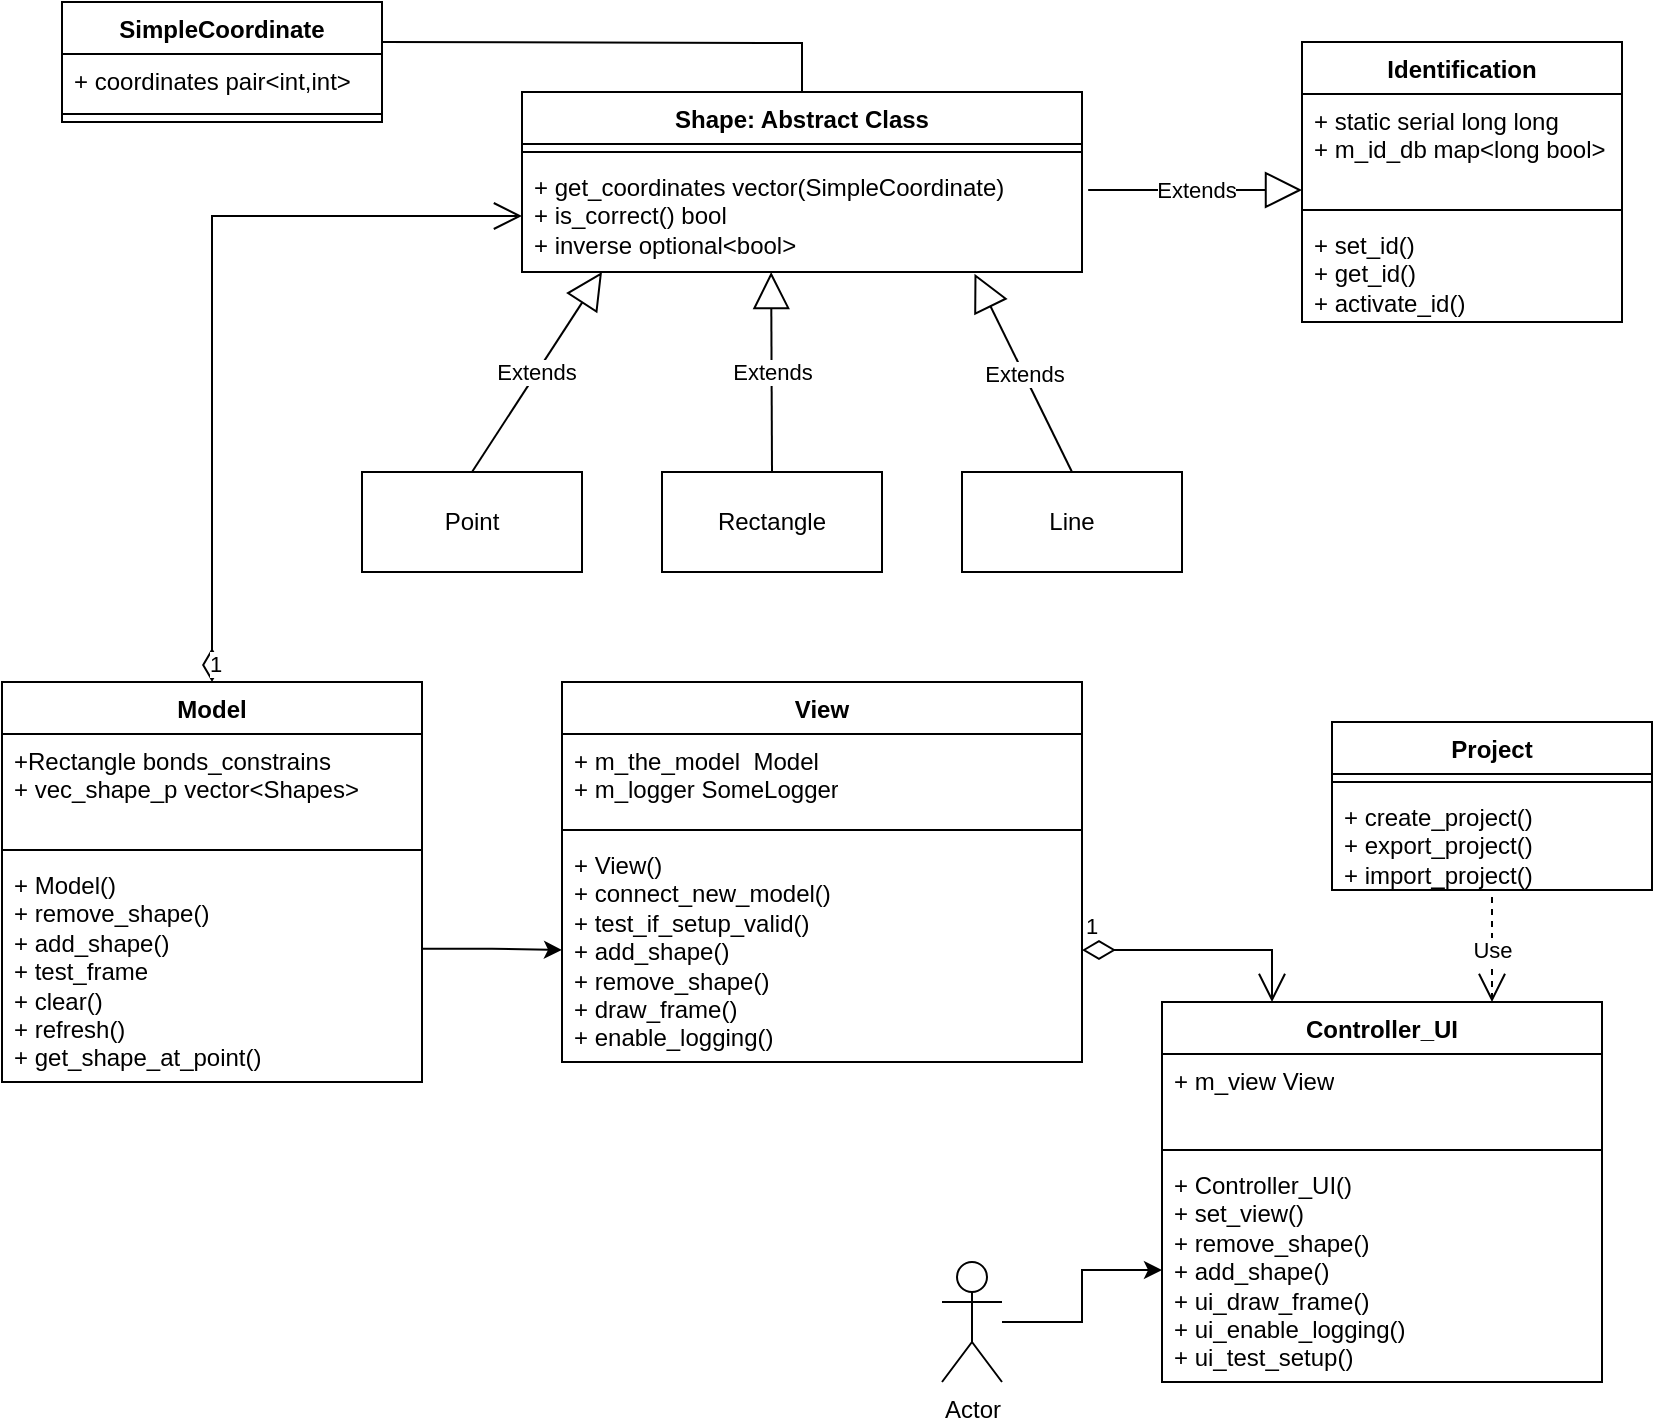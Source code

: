 <mxfile version="22.1.5" type="device">
  <diagram name="Page-1" id="hJ4XymtMoS31L6clFTUv">
    <mxGraphModel dx="1195" dy="755" grid="1" gridSize="10" guides="1" tooltips="1" connect="1" arrows="1" fold="1" page="1" pageScale="1" pageWidth="850" pageHeight="1100" math="0" shadow="0">
      <root>
        <mxCell id="0" />
        <mxCell id="1" parent="0" />
        <mxCell id="kt2gjoXLlXRr6aiwXOc8-6" value="SimpleCoordinate" style="swimlane;fontStyle=1;align=center;verticalAlign=top;childLayout=stackLayout;horizontal=1;startSize=26;horizontalStack=0;resizeParent=1;resizeParentMax=0;resizeLast=0;collapsible=1;marginBottom=0;whiteSpace=wrap;html=1;" vertex="1" parent="1">
          <mxGeometry x="40" y="20" width="160" height="60" as="geometry" />
        </mxCell>
        <mxCell id="kt2gjoXLlXRr6aiwXOc8-7" value="+ coordinates pair&amp;lt;int,int&amp;gt;" style="text;strokeColor=none;fillColor=none;align=left;verticalAlign=top;spacingLeft=4;spacingRight=4;overflow=hidden;rotatable=0;points=[[0,0.5],[1,0.5]];portConstraint=eastwest;whiteSpace=wrap;html=1;" vertex="1" parent="kt2gjoXLlXRr6aiwXOc8-6">
          <mxGeometry y="26" width="160" height="26" as="geometry" />
        </mxCell>
        <mxCell id="kt2gjoXLlXRr6aiwXOc8-8" value="" style="line;strokeWidth=1;fillColor=none;align=left;verticalAlign=middle;spacingTop=-1;spacingLeft=3;spacingRight=3;rotatable=0;labelPosition=right;points=[];portConstraint=eastwest;strokeColor=inherit;" vertex="1" parent="kt2gjoXLlXRr6aiwXOc8-6">
          <mxGeometry y="52" width="160" height="8" as="geometry" />
        </mxCell>
        <mxCell id="kt2gjoXLlXRr6aiwXOc8-10" value="Identification" style="swimlane;fontStyle=1;align=center;verticalAlign=top;childLayout=stackLayout;horizontal=1;startSize=26;horizontalStack=0;resizeParent=1;resizeParentMax=0;resizeLast=0;collapsible=1;marginBottom=0;whiteSpace=wrap;html=1;" vertex="1" parent="1">
          <mxGeometry x="660" y="40" width="160" height="140" as="geometry" />
        </mxCell>
        <mxCell id="kt2gjoXLlXRr6aiwXOc8-11" value="+ static serial long long&lt;br&gt;+ m_id_db map&amp;lt;long bool&amp;gt;" style="text;strokeColor=none;fillColor=none;align=left;verticalAlign=top;spacingLeft=4;spacingRight=4;overflow=hidden;rotatable=0;points=[[0,0.5],[1,0.5]];portConstraint=eastwest;whiteSpace=wrap;html=1;" vertex="1" parent="kt2gjoXLlXRr6aiwXOc8-10">
          <mxGeometry y="26" width="160" height="54" as="geometry" />
        </mxCell>
        <mxCell id="kt2gjoXLlXRr6aiwXOc8-12" value="" style="line;strokeWidth=1;fillColor=none;align=left;verticalAlign=middle;spacingTop=-1;spacingLeft=3;spacingRight=3;rotatable=0;labelPosition=right;points=[];portConstraint=eastwest;strokeColor=inherit;" vertex="1" parent="kt2gjoXLlXRr6aiwXOc8-10">
          <mxGeometry y="80" width="160" height="8" as="geometry" />
        </mxCell>
        <mxCell id="kt2gjoXLlXRr6aiwXOc8-13" value="+ set_id()&lt;br&gt;+ get_id()&lt;br&gt;+ activate_id()" style="text;strokeColor=none;fillColor=none;align=left;verticalAlign=top;spacingLeft=4;spacingRight=4;overflow=hidden;rotatable=0;points=[[0,0.5],[1,0.5]];portConstraint=eastwest;whiteSpace=wrap;html=1;" vertex="1" parent="kt2gjoXLlXRr6aiwXOc8-10">
          <mxGeometry y="88" width="160" height="52" as="geometry" />
        </mxCell>
        <mxCell id="kt2gjoXLlXRr6aiwXOc8-14" value="Shape: Abstract Class" style="swimlane;fontStyle=1;align=center;verticalAlign=top;childLayout=stackLayout;horizontal=1;startSize=26;horizontalStack=0;resizeParent=1;resizeParentMax=0;resizeLast=0;collapsible=1;marginBottom=0;whiteSpace=wrap;html=1;" vertex="1" parent="1">
          <mxGeometry x="270" y="65" width="280" height="90" as="geometry" />
        </mxCell>
        <mxCell id="kt2gjoXLlXRr6aiwXOc8-16" value="" style="line;strokeWidth=1;fillColor=none;align=left;verticalAlign=middle;spacingTop=-1;spacingLeft=3;spacingRight=3;rotatable=0;labelPosition=right;points=[];portConstraint=eastwest;strokeColor=inherit;" vertex="1" parent="kt2gjoXLlXRr6aiwXOc8-14">
          <mxGeometry y="26" width="280" height="8" as="geometry" />
        </mxCell>
        <mxCell id="kt2gjoXLlXRr6aiwXOc8-17" value="+ get_coordinates vector(SimpleCoordinate)&lt;br&gt;+ is_correct() bool&lt;br&gt;+ inverse optional&amp;lt;bool&amp;gt;" style="text;strokeColor=none;fillColor=none;align=left;verticalAlign=top;spacingLeft=4;spacingRight=4;overflow=hidden;rotatable=0;points=[[0,0.5],[1,0.5]];portConstraint=eastwest;whiteSpace=wrap;html=1;" vertex="1" parent="kt2gjoXLlXRr6aiwXOc8-14">
          <mxGeometry y="34" width="280" height="56" as="geometry" />
        </mxCell>
        <mxCell id="kt2gjoXLlXRr6aiwXOc8-18" value="Point" style="html=1;whiteSpace=wrap;" vertex="1" parent="1">
          <mxGeometry x="190" y="255" width="110" height="50" as="geometry" />
        </mxCell>
        <mxCell id="kt2gjoXLlXRr6aiwXOc8-19" value="Rectangle" style="html=1;whiteSpace=wrap;" vertex="1" parent="1">
          <mxGeometry x="340" y="255" width="110" height="50" as="geometry" />
        </mxCell>
        <mxCell id="kt2gjoXLlXRr6aiwXOc8-20" value="Line" style="html=1;whiteSpace=wrap;" vertex="1" parent="1">
          <mxGeometry x="490" y="255" width="110" height="50" as="geometry" />
        </mxCell>
        <mxCell id="kt2gjoXLlXRr6aiwXOc8-27" value="Extends" style="endArrow=block;endSize=16;endFill=0;html=1;rounded=0;entryX=0.5;entryY=1.071;entryDx=0;entryDy=0;entryPerimeter=0;exitX=0.5;exitY=0;exitDx=0;exitDy=0;" edge="1" parent="1" source="kt2gjoXLlXRr6aiwXOc8-19">
          <mxGeometry width="160" relative="1" as="geometry">
            <mxPoint x="394.58" y="285" as="sourcePoint" />
            <mxPoint x="394.58" y="154.996" as="targetPoint" />
          </mxGeometry>
        </mxCell>
        <mxCell id="kt2gjoXLlXRr6aiwXOc8-28" value="Extends" style="endArrow=block;endSize=16;endFill=0;html=1;rounded=0;entryX=0.5;entryY=1.071;entryDx=0;entryDy=0;entryPerimeter=0;exitX=0.5;exitY=0;exitDx=0;exitDy=0;" edge="1" parent="1" source="kt2gjoXLlXRr6aiwXOc8-18">
          <mxGeometry width="160" relative="1" as="geometry">
            <mxPoint x="240" y="215" as="sourcePoint" />
            <mxPoint x="310" y="154.996" as="targetPoint" />
          </mxGeometry>
        </mxCell>
        <mxCell id="kt2gjoXLlXRr6aiwXOc8-29" value="Extends" style="endArrow=block;endSize=16;endFill=0;html=1;rounded=0;entryX=0.808;entryY=1.015;entryDx=0;entryDy=0;exitX=0.5;exitY=0;exitDx=0;exitDy=0;entryPerimeter=0;" edge="1" parent="1" source="kt2gjoXLlXRr6aiwXOc8-20" target="kt2gjoXLlXRr6aiwXOc8-17">
          <mxGeometry width="160" relative="1" as="geometry">
            <mxPoint x="420" y="255" as="sourcePoint" />
            <mxPoint x="485" y="154.996" as="targetPoint" />
          </mxGeometry>
        </mxCell>
        <mxCell id="kt2gjoXLlXRr6aiwXOc8-30" value="Extends" style="endArrow=block;endSize=16;endFill=0;html=1;rounded=0;exitX=1.011;exitY=0.268;exitDx=0;exitDy=0;exitPerimeter=0;" edge="1" parent="1" source="kt2gjoXLlXRr6aiwXOc8-17">
          <mxGeometry width="160" relative="1" as="geometry">
            <mxPoint x="635" y="65" as="sourcePoint" />
            <mxPoint x="660" y="114" as="targetPoint" />
          </mxGeometry>
        </mxCell>
        <mxCell id="kt2gjoXLlXRr6aiwXOc8-31" value="Model" style="swimlane;fontStyle=1;align=center;verticalAlign=top;childLayout=stackLayout;horizontal=1;startSize=26;horizontalStack=0;resizeParent=1;resizeParentMax=0;resizeLast=0;collapsible=1;marginBottom=0;whiteSpace=wrap;html=1;" vertex="1" parent="1">
          <mxGeometry x="10" y="360" width="210" height="200" as="geometry" />
        </mxCell>
        <mxCell id="kt2gjoXLlXRr6aiwXOc8-32" value="+Rectangle bonds_constrains&lt;br&gt;+ vec_shape_p vector&amp;lt;Shapes&amp;gt;" style="text;strokeColor=none;fillColor=none;align=left;verticalAlign=top;spacingLeft=4;spacingRight=4;overflow=hidden;rotatable=0;points=[[0,0.5],[1,0.5]];portConstraint=eastwest;whiteSpace=wrap;html=1;" vertex="1" parent="kt2gjoXLlXRr6aiwXOc8-31">
          <mxGeometry y="26" width="210" height="54" as="geometry" />
        </mxCell>
        <mxCell id="kt2gjoXLlXRr6aiwXOc8-33" value="" style="line;strokeWidth=1;fillColor=none;align=left;verticalAlign=middle;spacingTop=-1;spacingLeft=3;spacingRight=3;rotatable=0;labelPosition=right;points=[];portConstraint=eastwest;strokeColor=inherit;" vertex="1" parent="kt2gjoXLlXRr6aiwXOc8-31">
          <mxGeometry y="80" width="210" height="8" as="geometry" />
        </mxCell>
        <mxCell id="kt2gjoXLlXRr6aiwXOc8-34" value="+ Model()&lt;br&gt;+ remove_shape()&lt;br&gt;+ add_shape()&lt;br&gt;+ test_frame&lt;br&gt;+ clear()&lt;br&gt;+ refresh()&lt;br&gt;+ get_shape_at_point()" style="text;strokeColor=none;fillColor=none;align=left;verticalAlign=top;spacingLeft=4;spacingRight=4;overflow=hidden;rotatable=0;points=[[0,0.5],[1,0.5]];portConstraint=eastwest;whiteSpace=wrap;html=1;" vertex="1" parent="kt2gjoXLlXRr6aiwXOc8-31">
          <mxGeometry y="88" width="210" height="112" as="geometry" />
        </mxCell>
        <mxCell id="kt2gjoXLlXRr6aiwXOc8-35" value="View" style="swimlane;fontStyle=1;align=center;verticalAlign=top;childLayout=stackLayout;horizontal=1;startSize=26;horizontalStack=0;resizeParent=1;resizeParentMax=0;resizeLast=0;collapsible=1;marginBottom=0;whiteSpace=wrap;html=1;" vertex="1" parent="1">
          <mxGeometry x="290" y="360" width="260" height="190" as="geometry" />
        </mxCell>
        <mxCell id="kt2gjoXLlXRr6aiwXOc8-36" value="+ m_the_model&amp;nbsp; Model&lt;br&gt;+ m_logger SomeLogger" style="text;strokeColor=none;fillColor=none;align=left;verticalAlign=top;spacingLeft=4;spacingRight=4;overflow=hidden;rotatable=0;points=[[0,0.5],[1,0.5]];portConstraint=eastwest;whiteSpace=wrap;html=1;" vertex="1" parent="kt2gjoXLlXRr6aiwXOc8-35">
          <mxGeometry y="26" width="260" height="44" as="geometry" />
        </mxCell>
        <mxCell id="kt2gjoXLlXRr6aiwXOc8-37" value="" style="line;strokeWidth=1;fillColor=none;align=left;verticalAlign=middle;spacingTop=-1;spacingLeft=3;spacingRight=3;rotatable=0;labelPosition=right;points=[];portConstraint=eastwest;strokeColor=inherit;" vertex="1" parent="kt2gjoXLlXRr6aiwXOc8-35">
          <mxGeometry y="70" width="260" height="8" as="geometry" />
        </mxCell>
        <mxCell id="kt2gjoXLlXRr6aiwXOc8-38" value="+ View()&lt;br&gt;+ connect_new_model()&lt;br&gt;+ test_if_setup_valid()&lt;br&gt;+ add_shape()&lt;br&gt;+ remove_shape()&lt;br&gt;+ draw_frame()&lt;br&gt;+ enable_logging()" style="text;strokeColor=none;fillColor=none;align=left;verticalAlign=top;spacingLeft=4;spacingRight=4;overflow=hidden;rotatable=0;points=[[0,0.5],[1,0.5]];portConstraint=eastwest;whiteSpace=wrap;html=1;" vertex="1" parent="kt2gjoXLlXRr6aiwXOc8-35">
          <mxGeometry y="78" width="260" height="112" as="geometry" />
        </mxCell>
        <mxCell id="kt2gjoXLlXRr6aiwXOc8-43" value="Controller_UI" style="swimlane;fontStyle=1;align=center;verticalAlign=top;childLayout=stackLayout;horizontal=1;startSize=26;horizontalStack=0;resizeParent=1;resizeParentMax=0;resizeLast=0;collapsible=1;marginBottom=0;whiteSpace=wrap;html=1;" vertex="1" parent="1">
          <mxGeometry x="590" y="520" width="220" height="190" as="geometry" />
        </mxCell>
        <mxCell id="kt2gjoXLlXRr6aiwXOc8-44" value="+ m_view View" style="text;strokeColor=none;fillColor=none;align=left;verticalAlign=top;spacingLeft=4;spacingRight=4;overflow=hidden;rotatable=0;points=[[0,0.5],[1,0.5]];portConstraint=eastwest;whiteSpace=wrap;html=1;" vertex="1" parent="kt2gjoXLlXRr6aiwXOc8-43">
          <mxGeometry y="26" width="220" height="44" as="geometry" />
        </mxCell>
        <mxCell id="kt2gjoXLlXRr6aiwXOc8-45" value="" style="line;strokeWidth=1;fillColor=none;align=left;verticalAlign=middle;spacingTop=-1;spacingLeft=3;spacingRight=3;rotatable=0;labelPosition=right;points=[];portConstraint=eastwest;strokeColor=inherit;" vertex="1" parent="kt2gjoXLlXRr6aiwXOc8-43">
          <mxGeometry y="70" width="220" height="8" as="geometry" />
        </mxCell>
        <mxCell id="kt2gjoXLlXRr6aiwXOc8-46" value="+ Controller_UI()&lt;br&gt;+ set_view()&lt;br&gt;+ remove_shape()&lt;br&gt;+ add_shape()&lt;br&gt;+ ui_draw_frame()&lt;br&gt;+ ui_enable_logging()&lt;br&gt;+ ui_test_setup()" style="text;strokeColor=none;fillColor=none;align=left;verticalAlign=top;spacingLeft=4;spacingRight=4;overflow=hidden;rotatable=0;points=[[0,0.5],[1,0.5]];portConstraint=eastwest;whiteSpace=wrap;html=1;" vertex="1" parent="kt2gjoXLlXRr6aiwXOc8-43">
          <mxGeometry y="78" width="220" height="112" as="geometry" />
        </mxCell>
        <mxCell id="kt2gjoXLlXRr6aiwXOc8-48" value="Project" style="swimlane;fontStyle=1;align=center;verticalAlign=top;childLayout=stackLayout;horizontal=1;startSize=26;horizontalStack=0;resizeParent=1;resizeParentMax=0;resizeLast=0;collapsible=1;marginBottom=0;whiteSpace=wrap;html=1;" vertex="1" parent="1">
          <mxGeometry x="675" y="380" width="160" height="84" as="geometry" />
        </mxCell>
        <mxCell id="kt2gjoXLlXRr6aiwXOc8-50" value="" style="line;strokeWidth=1;fillColor=none;align=left;verticalAlign=middle;spacingTop=-1;spacingLeft=3;spacingRight=3;rotatable=0;labelPosition=right;points=[];portConstraint=eastwest;strokeColor=inherit;" vertex="1" parent="kt2gjoXLlXRr6aiwXOc8-48">
          <mxGeometry y="26" width="160" height="8" as="geometry" />
        </mxCell>
        <mxCell id="kt2gjoXLlXRr6aiwXOc8-51" value="+ create_project()&lt;br style=&quot;border-color: var(--border-color);&quot;&gt;+ export_project()&lt;br style=&quot;border-color: var(--border-color);&quot;&gt;+ import_project()" style="text;strokeColor=none;fillColor=none;align=left;verticalAlign=top;spacingLeft=4;spacingRight=4;overflow=hidden;rotatable=0;points=[[0,0.5],[1,0.5]];portConstraint=eastwest;whiteSpace=wrap;html=1;" vertex="1" parent="kt2gjoXLlXRr6aiwXOc8-48">
          <mxGeometry y="34" width="160" height="50" as="geometry" />
        </mxCell>
        <mxCell id="kt2gjoXLlXRr6aiwXOc8-52" value="Use" style="endArrow=open;endSize=12;dashed=1;html=1;rounded=0;entryX=0.75;entryY=0;entryDx=0;entryDy=0;exitX=0.5;exitY=1.07;exitDx=0;exitDy=0;exitPerimeter=0;" edge="1" parent="1" source="kt2gjoXLlXRr6aiwXOc8-51" target="kt2gjoXLlXRr6aiwXOc8-43">
          <mxGeometry width="160" relative="1" as="geometry">
            <mxPoint x="560" y="490" as="sourcePoint" />
            <mxPoint x="720" y="490" as="targetPoint" />
          </mxGeometry>
        </mxCell>
        <mxCell id="kt2gjoXLlXRr6aiwXOc8-57" style="edgeStyle=orthogonalEdgeStyle;rounded=0;orthogonalLoop=1;jettySize=auto;html=1;entryX=0;entryY=0.5;entryDx=0;entryDy=0;" edge="1" parent="1" source="kt2gjoXLlXRr6aiwXOc8-56" target="kt2gjoXLlXRr6aiwXOc8-46">
          <mxGeometry relative="1" as="geometry" />
        </mxCell>
        <mxCell id="kt2gjoXLlXRr6aiwXOc8-56" value="Actor" style="shape=umlActor;verticalLabelPosition=bottom;verticalAlign=top;html=1;" vertex="1" parent="1">
          <mxGeometry x="480" y="650" width="30" height="60" as="geometry" />
        </mxCell>
        <mxCell id="kt2gjoXLlXRr6aiwXOc8-59" value="1" style="endArrow=open;html=1;endSize=12;startArrow=diamondThin;startSize=14;startFill=0;edgeStyle=orthogonalEdgeStyle;align=left;verticalAlign=bottom;rounded=0;entryX=0.25;entryY=0;entryDx=0;entryDy=0;" edge="1" parent="1" source="kt2gjoXLlXRr6aiwXOc8-38" target="kt2gjoXLlXRr6aiwXOc8-43">
          <mxGeometry x="-1" y="3" relative="1" as="geometry">
            <mxPoint x="540" y="474" as="sourcePoint" />
            <mxPoint x="420" y="134" as="targetPoint" />
          </mxGeometry>
        </mxCell>
        <mxCell id="kt2gjoXLlXRr6aiwXOc8-60" value="1" style="endArrow=open;html=1;endSize=12;startArrow=diamondThin;startSize=14;startFill=0;edgeStyle=orthogonalEdgeStyle;align=left;verticalAlign=bottom;rounded=0;exitX=0.5;exitY=0;exitDx=0;exitDy=0;entryX=0;entryY=0.5;entryDx=0;entryDy=0;" edge="1" parent="1" source="kt2gjoXLlXRr6aiwXOc8-31" target="kt2gjoXLlXRr6aiwXOc8-17">
          <mxGeometry x="-1" y="3" relative="1" as="geometry">
            <mxPoint x="60" y="250" as="sourcePoint" />
            <mxPoint x="130" y="170" as="targetPoint" />
          </mxGeometry>
        </mxCell>
        <mxCell id="kt2gjoXLlXRr6aiwXOc8-61" value="" style="endArrow=none;html=1;edgeStyle=orthogonalEdgeStyle;rounded=0;" edge="1" parent="1" target="kt2gjoXLlXRr6aiwXOc8-14">
          <mxGeometry relative="1" as="geometry">
            <mxPoint x="200" y="40" as="sourcePoint" />
            <mxPoint x="360" y="40" as="targetPoint" />
          </mxGeometry>
        </mxCell>
        <mxCell id="kt2gjoXLlXRr6aiwXOc8-64" style="edgeStyle=orthogonalEdgeStyle;rounded=0;orthogonalLoop=1;jettySize=auto;html=1;exitX=1;exitY=0.405;exitDx=0;exitDy=0;exitPerimeter=0;" edge="1" parent="1" source="kt2gjoXLlXRr6aiwXOc8-34" target="kt2gjoXLlXRr6aiwXOc8-38">
          <mxGeometry relative="1" as="geometry" />
        </mxCell>
      </root>
    </mxGraphModel>
  </diagram>
</mxfile>
